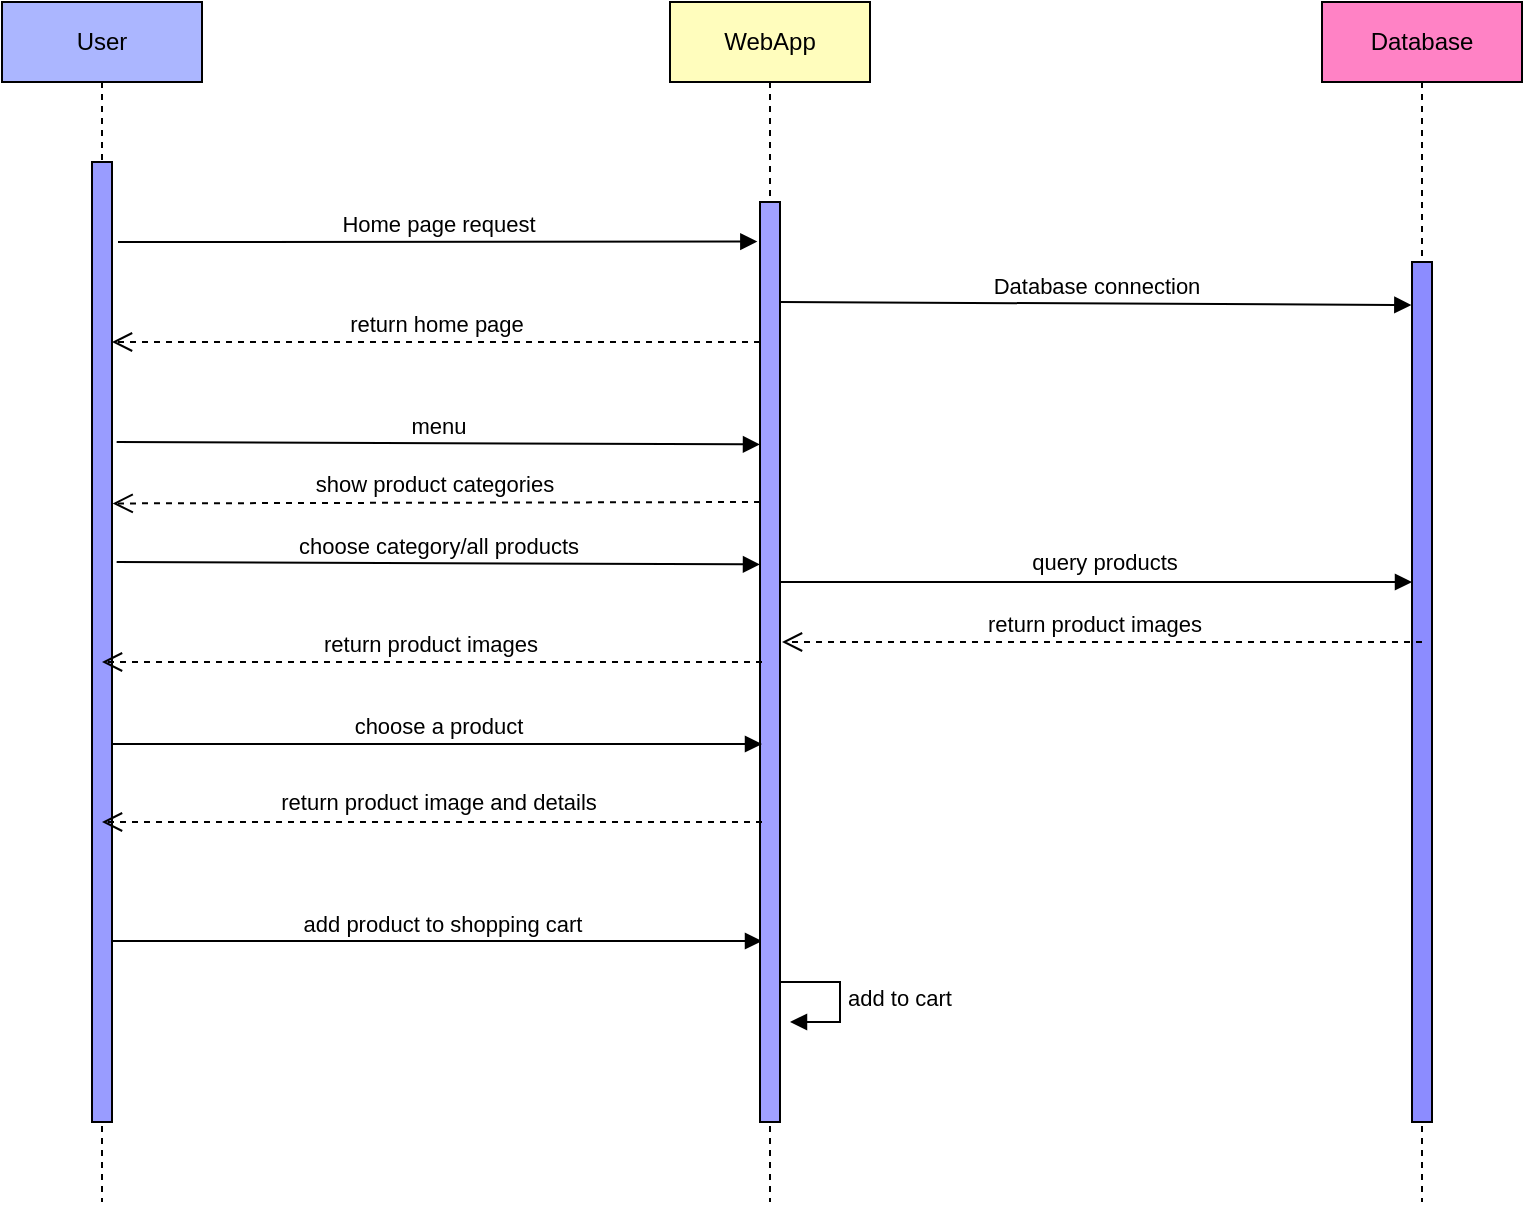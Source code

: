 <mxfile version="17.2.1" type="device"><diagram id="HYrokoIDkDzf26NBsvc6" name="Page-1"><mxGraphModel dx="1182" dy="785" grid="1" gridSize="10" guides="1" tooltips="1" connect="1" arrows="1" fold="1" page="1" pageScale="1" pageWidth="827" pageHeight="1169" math="0" shadow="0"><root><mxCell id="0"/><mxCell id="1" parent="0"/><mxCell id="Ifojf7lWWKbXzpV0qDIi-1" value="User" style="shape=umlLifeline;perimeter=lifelinePerimeter;whiteSpace=wrap;html=1;container=1;collapsible=0;recursiveResize=0;outlineConnect=0;fillColor=#ABB6FF;" parent="1" vertex="1"><mxGeometry x="30" y="40" width="100" height="600" as="geometry"/></mxCell><mxCell id="Ifojf7lWWKbXzpV0qDIi-2" value="" style="html=1;points=[];perimeter=orthogonalPerimeter;fillColor=#999CFF;" parent="Ifojf7lWWKbXzpV0qDIi-1" vertex="1"><mxGeometry x="45" y="80" width="10" height="480" as="geometry"/></mxCell><mxCell id="Ifojf7lWWKbXzpV0qDIi-3" value="Home page request" style="html=1;verticalAlign=bottom;endArrow=block;rounded=0;entryX=-0.433;entryY=0.043;entryDx=0;entryDy=0;entryPerimeter=0;" parent="Ifojf7lWWKbXzpV0qDIi-1" edge="1"><mxGeometry width="80" relative="1" as="geometry"><mxPoint x="58" y="120" as="sourcePoint"/><mxPoint x="377.67" y="119.78" as="targetPoint"/></mxGeometry></mxCell><mxCell id="Ifojf7lWWKbXzpV0qDIi-4" value="add product to shopping cart" style="html=1;verticalAlign=bottom;endArrow=block;rounded=0;" parent="Ifojf7lWWKbXzpV0qDIi-1" edge="1"><mxGeometry x="0.015" width="80" relative="1" as="geometry"><mxPoint x="55" y="469.5" as="sourcePoint"/><mxPoint x="380" y="469.5" as="targetPoint"/><mxPoint as="offset"/></mxGeometry></mxCell><mxCell id="Ifojf7lWWKbXzpV0qDIi-5" value="WebApp" style="shape=umlLifeline;perimeter=lifelinePerimeter;whiteSpace=wrap;html=1;container=1;collapsible=0;recursiveResize=0;outlineConnect=0;fillColor=#FFFDBD;" parent="1" vertex="1"><mxGeometry x="364" y="40" width="100" height="600" as="geometry"/></mxCell><mxCell id="Ifojf7lWWKbXzpV0qDIi-6" value="" style="html=1;points=[];perimeter=orthogonalPerimeter;fillColor=#A1A1FF;" parent="Ifojf7lWWKbXzpV0qDIi-5" vertex="1"><mxGeometry x="45" y="100" width="10" height="460" as="geometry"/></mxCell><mxCell id="Ifojf7lWWKbXzpV0qDIi-7" value="Database connection" style="html=1;verticalAlign=bottom;endArrow=block;rounded=0;entryX=-0.033;entryY=0.05;entryDx=0;entryDy=0;entryPerimeter=0;" parent="Ifojf7lWWKbXzpV0qDIi-5" target="Ifojf7lWWKbXzpV0qDIi-12" edge="1"><mxGeometry width="80" relative="1" as="geometry"><mxPoint x="55" y="150" as="sourcePoint"/><mxPoint x="135" y="150" as="targetPoint"/></mxGeometry></mxCell><mxCell id="Ifojf7lWWKbXzpV0qDIi-8" value="return home page" style="html=1;verticalAlign=bottom;endArrow=open;dashed=1;endSize=8;rounded=0;" parent="Ifojf7lWWKbXzpV0qDIi-5" target="Ifojf7lWWKbXzpV0qDIi-2" edge="1"><mxGeometry relative="1" as="geometry"><mxPoint x="45" y="170" as="sourcePoint"/><mxPoint x="-274" y="170" as="targetPoint"/></mxGeometry></mxCell><mxCell id="Ifojf7lWWKbXzpV0qDIi-9" value="menu" style="html=1;verticalAlign=bottom;endArrow=block;rounded=0;entryX=-0.233;entryY=0.053;entryDx=0;entryDy=0;entryPerimeter=0;" parent="Ifojf7lWWKbXzpV0qDIi-5" edge="1"><mxGeometry width="80" relative="1" as="geometry"><mxPoint x="-276.67" y="220" as="sourcePoint"/><mxPoint x="45.0" y="221.2" as="targetPoint"/></mxGeometry></mxCell><mxCell id="Ifojf7lWWKbXzpV0qDIi-10" value="add to cart" style="edgeStyle=orthogonalEdgeStyle;html=1;align=left;spacingLeft=2;endArrow=block;rounded=0;entryX=1;entryY=0;" parent="Ifojf7lWWKbXzpV0qDIi-5" edge="1"><mxGeometry relative="1" as="geometry"><mxPoint x="55" y="490" as="sourcePoint"/><Array as="points"><mxPoint x="85" y="490"/></Array><mxPoint x="60" y="510" as="targetPoint"/></mxGeometry></mxCell><mxCell id="Ifojf7lWWKbXzpV0qDIi-11" value="Database" style="shape=umlLifeline;perimeter=lifelinePerimeter;whiteSpace=wrap;html=1;container=1;collapsible=0;recursiveResize=0;outlineConnect=0;fillColor=#FF82C5;" parent="1" vertex="1"><mxGeometry x="690" y="40" width="100" height="600" as="geometry"/></mxCell><mxCell id="Ifojf7lWWKbXzpV0qDIi-12" value="" style="html=1;points=[];perimeter=orthogonalPerimeter;fillColor=#8C8CFF;" parent="Ifojf7lWWKbXzpV0qDIi-11" vertex="1"><mxGeometry x="45" y="130" width="10" height="430" as="geometry"/></mxCell><mxCell id="Ifojf7lWWKbXzpV0qDIi-13" value="show product categories" style="html=1;verticalAlign=bottom;endArrow=open;dashed=1;endSize=8;rounded=0;entryX=1.033;entryY=0.162;entryDx=0;entryDy=0;entryPerimeter=0;" parent="1" edge="1"><mxGeometry x="0.007" relative="1" as="geometry"><mxPoint x="409" y="290" as="sourcePoint"/><mxPoint x="85.33" y="290.72" as="targetPoint"/><mxPoint as="offset"/></mxGeometry></mxCell><mxCell id="Ifojf7lWWKbXzpV0qDIi-14" value="choose category/all products" style="html=1;verticalAlign=bottom;endArrow=block;rounded=0;entryX=-0.233;entryY=0.053;entryDx=0;entryDy=0;entryPerimeter=0;" parent="1" edge="1"><mxGeometry width="80" relative="1" as="geometry"><mxPoint x="87.33" y="320" as="sourcePoint"/><mxPoint x="409" y="321.2" as="targetPoint"/></mxGeometry></mxCell><mxCell id="Ifojf7lWWKbXzpV0qDIi-15" value="query products" style="html=1;verticalAlign=bottom;endArrow=block;rounded=0;" parent="1" edge="1" target="Ifojf7lWWKbXzpV0qDIi-12"><mxGeometry x="0.024" y="1" width="80" relative="1" as="geometry"><mxPoint x="419" y="330" as="sourcePoint"/><mxPoint x="730" y="330" as="targetPoint"/><mxPoint as="offset"/></mxGeometry></mxCell><mxCell id="Ifojf7lWWKbXzpV0qDIi-16" value="return product images" style="html=1;verticalAlign=bottom;endArrow=open;dashed=1;endSize=8;rounded=0;" parent="1" target="Ifojf7lWWKbXzpV0qDIi-1" edge="1"><mxGeometry x="0.007" relative="1" as="geometry"><mxPoint x="410" y="370" as="sourcePoint"/><mxPoint x="90" y="370" as="targetPoint"/><mxPoint as="offset"/></mxGeometry></mxCell><mxCell id="Ifojf7lWWKbXzpV0qDIi-17" value="choose a product" style="html=1;verticalAlign=bottom;endArrow=block;rounded=0;" parent="1" source="Ifojf7lWWKbXzpV0qDIi-2" edge="1"><mxGeometry width="80" relative="1" as="geometry"><mxPoint x="90" y="411" as="sourcePoint"/><mxPoint x="410" y="411" as="targetPoint"/></mxGeometry></mxCell><mxCell id="Ifojf7lWWKbXzpV0qDIi-18" value="return product image and details" style="html=1;verticalAlign=bottom;endArrow=open;dashed=1;endSize=8;rounded=0;" parent="1" target="Ifojf7lWWKbXzpV0qDIi-1" edge="1"><mxGeometry x="-0.016" y="-1" relative="1" as="geometry"><mxPoint x="410" y="450" as="sourcePoint"/><mxPoint x="90" y="450" as="targetPoint"/><mxPoint as="offset"/></mxGeometry></mxCell><mxCell id="1RaoInhDjrJ5_u6qJc03-1" value="return product images" style="html=1;verticalAlign=bottom;endArrow=open;dashed=1;endSize=8;rounded=0;" edge="1" parent="1"><mxGeometry x="0.029" relative="1" as="geometry"><mxPoint x="740" y="360" as="sourcePoint"/><mxPoint x="420" y="360" as="targetPoint"/><mxPoint as="offset"/></mxGeometry></mxCell></root></mxGraphModel></diagram></mxfile>